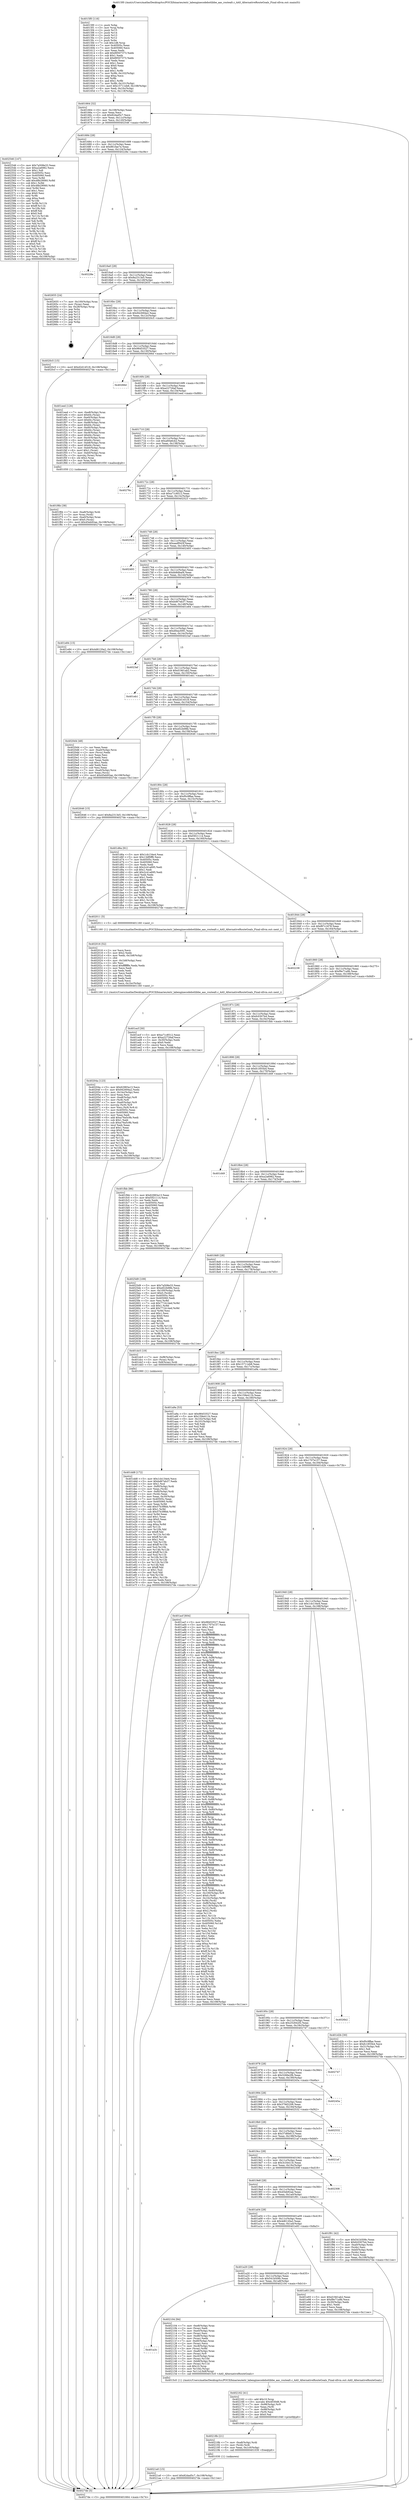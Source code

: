 digraph "0x4015f0" {
  label = "0x4015f0 (/mnt/c/Users/mathe/Desktop/tcc/POCII/binaries/extr_labenginecodebotlibbe_aas_routealt.c_AAS_AlternativeRouteGoals_Final-ollvm.out::main(0))"
  labelloc = "t"
  node[shape=record]

  Entry [label="",width=0.3,height=0.3,shape=circle,fillcolor=black,style=filled]
  "0x401664" [label="{
     0x401664 [32]\l
     | [instrs]\l
     &nbsp;&nbsp;0x401664 \<+6\>: mov -0x108(%rbp),%eax\l
     &nbsp;&nbsp;0x40166a \<+2\>: mov %eax,%ecx\l
     &nbsp;&nbsp;0x40166c \<+6\>: sub $0x82dad5c7,%ecx\l
     &nbsp;&nbsp;0x401672 \<+6\>: mov %eax,-0x11c(%rbp)\l
     &nbsp;&nbsp;0x401678 \<+6\>: mov %ecx,-0x120(%rbp)\l
     &nbsp;&nbsp;0x40167e \<+6\>: je 0000000000402546 \<main+0xf56\>\l
  }"]
  "0x402546" [label="{
     0x402546 [147]\l
     | [instrs]\l
     &nbsp;&nbsp;0x402546 \<+5\>: mov $0x7a508e33,%eax\l
     &nbsp;&nbsp;0x40254b \<+5\>: mov $0xa2a6982,%ecx\l
     &nbsp;&nbsp;0x402550 \<+2\>: mov $0x1,%dl\l
     &nbsp;&nbsp;0x402552 \<+7\>: mov 0x40505c,%esi\l
     &nbsp;&nbsp;0x402559 \<+7\>: mov 0x405060,%edi\l
     &nbsp;&nbsp;0x402560 \<+3\>: mov %esi,%r8d\l
     &nbsp;&nbsp;0x402563 \<+7\>: add $0x48b29060,%r8d\l
     &nbsp;&nbsp;0x40256a \<+4\>: sub $0x1,%r8d\l
     &nbsp;&nbsp;0x40256e \<+7\>: sub $0x48b29060,%r8d\l
     &nbsp;&nbsp;0x402575 \<+4\>: imul %r8d,%esi\l
     &nbsp;&nbsp;0x402579 \<+3\>: and $0x1,%esi\l
     &nbsp;&nbsp;0x40257c \<+3\>: cmp $0x0,%esi\l
     &nbsp;&nbsp;0x40257f \<+4\>: sete %r9b\l
     &nbsp;&nbsp;0x402583 \<+3\>: cmp $0xa,%edi\l
     &nbsp;&nbsp;0x402586 \<+4\>: setl %r10b\l
     &nbsp;&nbsp;0x40258a \<+3\>: mov %r9b,%r11b\l
     &nbsp;&nbsp;0x40258d \<+4\>: xor $0xff,%r11b\l
     &nbsp;&nbsp;0x402591 \<+3\>: mov %r10b,%bl\l
     &nbsp;&nbsp;0x402594 \<+3\>: xor $0xff,%bl\l
     &nbsp;&nbsp;0x402597 \<+3\>: xor $0x0,%dl\l
     &nbsp;&nbsp;0x40259a \<+3\>: mov %r11b,%r14b\l
     &nbsp;&nbsp;0x40259d \<+4\>: and $0x0,%r14b\l
     &nbsp;&nbsp;0x4025a1 \<+3\>: and %dl,%r9b\l
     &nbsp;&nbsp;0x4025a4 \<+3\>: mov %bl,%r15b\l
     &nbsp;&nbsp;0x4025a7 \<+4\>: and $0x0,%r15b\l
     &nbsp;&nbsp;0x4025ab \<+3\>: and %dl,%r10b\l
     &nbsp;&nbsp;0x4025ae \<+3\>: or %r9b,%r14b\l
     &nbsp;&nbsp;0x4025b1 \<+3\>: or %r10b,%r15b\l
     &nbsp;&nbsp;0x4025b4 \<+3\>: xor %r15b,%r14b\l
     &nbsp;&nbsp;0x4025b7 \<+3\>: or %bl,%r11b\l
     &nbsp;&nbsp;0x4025ba \<+4\>: xor $0xff,%r11b\l
     &nbsp;&nbsp;0x4025be \<+3\>: or $0x0,%dl\l
     &nbsp;&nbsp;0x4025c1 \<+3\>: and %dl,%r11b\l
     &nbsp;&nbsp;0x4025c4 \<+3\>: or %r11b,%r14b\l
     &nbsp;&nbsp;0x4025c7 \<+4\>: test $0x1,%r14b\l
     &nbsp;&nbsp;0x4025cb \<+3\>: cmovne %ecx,%eax\l
     &nbsp;&nbsp;0x4025ce \<+6\>: mov %eax,-0x108(%rbp)\l
     &nbsp;&nbsp;0x4025d4 \<+5\>: jmp 00000000004027de \<main+0x11ee\>\l
  }"]
  "0x401684" [label="{
     0x401684 [28]\l
     | [instrs]\l
     &nbsp;&nbsp;0x401684 \<+5\>: jmp 0000000000401689 \<main+0x99\>\l
     &nbsp;&nbsp;0x401689 \<+6\>: mov -0x11c(%rbp),%eax\l
     &nbsp;&nbsp;0x40168f \<+5\>: sub $0x861fae7e,%eax\l
     &nbsp;&nbsp;0x401694 \<+6\>: mov %eax,-0x124(%rbp)\l
     &nbsp;&nbsp;0x40169a \<+6\>: je 000000000040228e \<main+0xc9e\>\l
  }"]
  Exit [label="",width=0.3,height=0.3,shape=circle,fillcolor=black,style=filled,peripheries=2]
  "0x40228e" [label="{
     0x40228e\l
  }", style=dashed]
  "0x4016a0" [label="{
     0x4016a0 [28]\l
     | [instrs]\l
     &nbsp;&nbsp;0x4016a0 \<+5\>: jmp 00000000004016a5 \<main+0xb5\>\l
     &nbsp;&nbsp;0x4016a5 \<+6\>: mov -0x11c(%rbp),%eax\l
     &nbsp;&nbsp;0x4016ab \<+5\>: sub $0x8a2313e5,%eax\l
     &nbsp;&nbsp;0x4016b0 \<+6\>: mov %eax,-0x128(%rbp)\l
     &nbsp;&nbsp;0x4016b6 \<+6\>: je 0000000000402655 \<main+0x1065\>\l
  }"]
  "0x4021a0" [label="{
     0x4021a0 [15]\l
     | [instrs]\l
     &nbsp;&nbsp;0x4021a0 \<+10\>: movl $0x82dad5c7,-0x108(%rbp)\l
     &nbsp;&nbsp;0x4021aa \<+5\>: jmp 00000000004027de \<main+0x11ee\>\l
  }"]
  "0x402655" [label="{
     0x402655 [24]\l
     | [instrs]\l
     &nbsp;&nbsp;0x402655 \<+7\>: mov -0x100(%rbp),%rax\l
     &nbsp;&nbsp;0x40265c \<+2\>: mov (%rax),%eax\l
     &nbsp;&nbsp;0x40265e \<+4\>: lea -0x28(%rbp),%rsp\l
     &nbsp;&nbsp;0x402662 \<+1\>: pop %rbx\l
     &nbsp;&nbsp;0x402663 \<+2\>: pop %r12\l
     &nbsp;&nbsp;0x402665 \<+2\>: pop %r13\l
     &nbsp;&nbsp;0x402667 \<+2\>: pop %r14\l
     &nbsp;&nbsp;0x402669 \<+2\>: pop %r15\l
     &nbsp;&nbsp;0x40266b \<+1\>: pop %rbp\l
     &nbsp;&nbsp;0x40266c \<+1\>: ret\l
  }"]
  "0x4016bc" [label="{
     0x4016bc [28]\l
     | [instrs]\l
     &nbsp;&nbsp;0x4016bc \<+5\>: jmp 00000000004016c1 \<main+0xd1\>\l
     &nbsp;&nbsp;0x4016c1 \<+6\>: mov -0x11c(%rbp),%eax\l
     &nbsp;&nbsp;0x4016c7 \<+5\>: sub $0x942694a2,%eax\l
     &nbsp;&nbsp;0x4016cc \<+6\>: mov %eax,-0x12c(%rbp)\l
     &nbsp;&nbsp;0x4016d2 \<+6\>: je 00000000004020c5 \<main+0xad5\>\l
  }"]
  "0x40218b" [label="{
     0x40218b [21]\l
     | [instrs]\l
     &nbsp;&nbsp;0x40218b \<+7\>: mov -0xa8(%rbp),%rdi\l
     &nbsp;&nbsp;0x402192 \<+3\>: mov (%rdi),%rdi\l
     &nbsp;&nbsp;0x402195 \<+6\>: mov %eax,-0x1c0(%rbp)\l
     &nbsp;&nbsp;0x40219b \<+5\>: call 0000000000401030 \<free@plt\>\l
     | [calls]\l
     &nbsp;&nbsp;0x401030 \{1\} (unknown)\l
  }"]
  "0x4020c5" [label="{
     0x4020c5 [15]\l
     | [instrs]\l
     &nbsp;&nbsp;0x4020c5 \<+10\>: movl $0xd2d14518,-0x108(%rbp)\l
     &nbsp;&nbsp;0x4020cf \<+5\>: jmp 00000000004027de \<main+0x11ee\>\l
  }"]
  "0x4016d8" [label="{
     0x4016d8 [28]\l
     | [instrs]\l
     &nbsp;&nbsp;0x4016d8 \<+5\>: jmp 00000000004016dd \<main+0xed\>\l
     &nbsp;&nbsp;0x4016dd \<+6\>: mov -0x11c(%rbp),%eax\l
     &nbsp;&nbsp;0x4016e3 \<+5\>: sub $0x98453527,%eax\l
     &nbsp;&nbsp;0x4016e8 \<+6\>: mov %eax,-0x130(%rbp)\l
     &nbsp;&nbsp;0x4016ee \<+6\>: je 000000000040266d \<main+0x107d\>\l
  }"]
  "0x402162" [label="{
     0x402162 [41]\l
     | [instrs]\l
     &nbsp;&nbsp;0x402162 \<+4\>: add $0x10,%rsp\l
     &nbsp;&nbsp;0x402166 \<+10\>: movabs $0x4030d6,%rdi\l
     &nbsp;&nbsp;0x402170 \<+7\>: mov -0x98(%rbp),%r9\l
     &nbsp;&nbsp;0x402177 \<+3\>: mov %eax,(%r9)\l
     &nbsp;&nbsp;0x40217a \<+7\>: mov -0x98(%rbp),%r9\l
     &nbsp;&nbsp;0x402181 \<+3\>: mov (%r9),%esi\l
     &nbsp;&nbsp;0x402184 \<+2\>: mov $0x0,%al\l
     &nbsp;&nbsp;0x402186 \<+5\>: call 0000000000401040 \<printf@plt\>\l
     | [calls]\l
     &nbsp;&nbsp;0x401040 \{1\} (unknown)\l
  }"]
  "0x40266d" [label="{
     0x40266d\l
  }", style=dashed]
  "0x4016f4" [label="{
     0x4016f4 [28]\l
     | [instrs]\l
     &nbsp;&nbsp;0x4016f4 \<+5\>: jmp 00000000004016f9 \<main+0x109\>\l
     &nbsp;&nbsp;0x4016f9 \<+6\>: mov -0x11c(%rbp),%eax\l
     &nbsp;&nbsp;0x4016ff \<+5\>: sub $0xa22726af,%eax\l
     &nbsp;&nbsp;0x401704 \<+6\>: mov %eax,-0x134(%rbp)\l
     &nbsp;&nbsp;0x40170a \<+6\>: je 0000000000401eed \<main+0x8fd\>\l
  }"]
  "0x401a3c" [label="{
     0x401a3c\l
  }", style=dashed]
  "0x401eed" [label="{
     0x401eed [126]\l
     | [instrs]\l
     &nbsp;&nbsp;0x401eed \<+7\>: mov -0xe8(%rbp),%rax\l
     &nbsp;&nbsp;0x401ef4 \<+6\>: movl $0x64,(%rax)\l
     &nbsp;&nbsp;0x401efa \<+7\>: mov -0xe0(%rbp),%rax\l
     &nbsp;&nbsp;0x401f01 \<+6\>: movl $0x64,(%rax)\l
     &nbsp;&nbsp;0x401f07 \<+7\>: mov -0xd8(%rbp),%rax\l
     &nbsp;&nbsp;0x401f0e \<+6\>: movl $0x64,(%rax)\l
     &nbsp;&nbsp;0x401f14 \<+7\>: mov -0xd0(%rbp),%rax\l
     &nbsp;&nbsp;0x401f1b \<+6\>: movl $0x64,(%rax)\l
     &nbsp;&nbsp;0x401f21 \<+7\>: mov -0xc8(%rbp),%rax\l
     &nbsp;&nbsp;0x401f28 \<+6\>: movl $0x64,(%rax)\l
     &nbsp;&nbsp;0x401f2e \<+7\>: mov -0xc0(%rbp),%rax\l
     &nbsp;&nbsp;0x401f35 \<+6\>: movl $0x64,(%rax)\l
     &nbsp;&nbsp;0x401f3b \<+7\>: mov -0xb8(%rbp),%rax\l
     &nbsp;&nbsp;0x401f42 \<+6\>: movl $0x64,(%rax)\l
     &nbsp;&nbsp;0x401f48 \<+7\>: mov -0xb0(%rbp),%rax\l
     &nbsp;&nbsp;0x401f4f \<+6\>: movl $0x1,(%rax)\l
     &nbsp;&nbsp;0x401f55 \<+7\>: mov -0xb0(%rbp),%rax\l
     &nbsp;&nbsp;0x401f5c \<+3\>: movslq (%rax),%rax\l
     &nbsp;&nbsp;0x401f5f \<+4\>: shl $0x2,%rax\l
     &nbsp;&nbsp;0x401f63 \<+3\>: mov %rax,%rdi\l
     &nbsp;&nbsp;0x401f66 \<+5\>: call 0000000000401050 \<malloc@plt\>\l
     | [calls]\l
     &nbsp;&nbsp;0x401050 \{1\} (unknown)\l
  }"]
  "0x401710" [label="{
     0x401710 [28]\l
     | [instrs]\l
     &nbsp;&nbsp;0x401710 \<+5\>: jmp 0000000000401715 \<main+0x125\>\l
     &nbsp;&nbsp;0x401715 \<+6\>: mov -0x11c(%rbp),%eax\l
     &nbsp;&nbsp;0x40171b \<+5\>: sub $0xa60a6cb2,%eax\l
     &nbsp;&nbsp;0x401720 \<+6\>: mov %eax,-0x138(%rbp)\l
     &nbsp;&nbsp;0x401726 \<+6\>: je 000000000040276c \<main+0x117c\>\l
  }"]
  "0x402104" [label="{
     0x402104 [94]\l
     | [instrs]\l
     &nbsp;&nbsp;0x402104 \<+7\>: mov -0xe8(%rbp),%rax\l
     &nbsp;&nbsp;0x40210b \<+2\>: mov (%rax),%edi\l
     &nbsp;&nbsp;0x40210d \<+7\>: mov -0xe0(%rbp),%rax\l
     &nbsp;&nbsp;0x402114 \<+2\>: mov (%rax),%esi\l
     &nbsp;&nbsp;0x402116 \<+7\>: mov -0xd8(%rbp),%rax\l
     &nbsp;&nbsp;0x40211d \<+2\>: mov (%rax),%edx\l
     &nbsp;&nbsp;0x40211f \<+7\>: mov -0xd0(%rbp),%rax\l
     &nbsp;&nbsp;0x402126 \<+2\>: mov (%rax),%ecx\l
     &nbsp;&nbsp;0x402128 \<+7\>: mov -0xc8(%rbp),%rax\l
     &nbsp;&nbsp;0x40212f \<+3\>: mov (%rax),%r8d\l
     &nbsp;&nbsp;0x402132 \<+7\>: mov -0xa8(%rbp),%rax\l
     &nbsp;&nbsp;0x402139 \<+3\>: mov (%rax),%r9\l
     &nbsp;&nbsp;0x40213c \<+7\>: mov -0xc0(%rbp),%rax\l
     &nbsp;&nbsp;0x402143 \<+3\>: mov (%rax),%r10d\l
     &nbsp;&nbsp;0x402146 \<+7\>: mov -0xb8(%rbp),%rax\l
     &nbsp;&nbsp;0x40214d \<+3\>: mov (%rax),%r11d\l
     &nbsp;&nbsp;0x402150 \<+4\>: sub $0x10,%rsp\l
     &nbsp;&nbsp;0x402154 \<+4\>: mov %r10d,(%rsp)\l
     &nbsp;&nbsp;0x402158 \<+5\>: mov %r11d,0x8(%rsp)\l
     &nbsp;&nbsp;0x40215d \<+5\>: call 00000000004015c0 \<AAS_AlternativeRouteGoals\>\l
     | [calls]\l
     &nbsp;&nbsp;0x4015c0 \{1\} (/mnt/c/Users/mathe/Desktop/tcc/POCII/binaries/extr_labenginecodebotlibbe_aas_routealt.c_AAS_AlternativeRouteGoals_Final-ollvm.out::AAS_AlternativeRouteGoals)\l
  }"]
  "0x40276c" [label="{
     0x40276c\l
  }", style=dashed]
  "0x40172c" [label="{
     0x40172c [28]\l
     | [instrs]\l
     &nbsp;&nbsp;0x40172c \<+5\>: jmp 0000000000401731 \<main+0x141\>\l
     &nbsp;&nbsp;0x401731 \<+6\>: mov -0x11c(%rbp),%eax\l
     &nbsp;&nbsp;0x401737 \<+5\>: sub $0xa71c8512,%eax\l
     &nbsp;&nbsp;0x40173c \<+6\>: mov %eax,-0x13c(%rbp)\l
     &nbsp;&nbsp;0x401742 \<+6\>: je 0000000000402523 \<main+0xf33\>\l
  }"]
  "0x40204a" [label="{
     0x40204a [123]\l
     | [instrs]\l
     &nbsp;&nbsp;0x40204a \<+5\>: mov $0x62983a13,%ecx\l
     &nbsp;&nbsp;0x40204f \<+5\>: mov $0x942694a2,%edx\l
     &nbsp;&nbsp;0x402054 \<+6\>: mov -0x1bc(%rbp),%esi\l
     &nbsp;&nbsp;0x40205a \<+3\>: imul %eax,%esi\l
     &nbsp;&nbsp;0x40205d \<+7\>: mov -0xa8(%rbp),%r8\l
     &nbsp;&nbsp;0x402064 \<+3\>: mov (%r8),%r8\l
     &nbsp;&nbsp;0x402067 \<+7\>: mov -0xa0(%rbp),%r9\l
     &nbsp;&nbsp;0x40206e \<+3\>: movslq (%r9),%r9\l
     &nbsp;&nbsp;0x402071 \<+4\>: mov %esi,(%r8,%r9,4)\l
     &nbsp;&nbsp;0x402075 \<+7\>: mov 0x40505c,%eax\l
     &nbsp;&nbsp;0x40207c \<+7\>: mov 0x405060,%esi\l
     &nbsp;&nbsp;0x402083 \<+2\>: mov %eax,%edi\l
     &nbsp;&nbsp;0x402085 \<+6\>: add $0xa76a5c9b,%edi\l
     &nbsp;&nbsp;0x40208b \<+3\>: sub $0x1,%edi\l
     &nbsp;&nbsp;0x40208e \<+6\>: sub $0xa76a5c9b,%edi\l
     &nbsp;&nbsp;0x402094 \<+3\>: imul %edi,%eax\l
     &nbsp;&nbsp;0x402097 \<+3\>: and $0x1,%eax\l
     &nbsp;&nbsp;0x40209a \<+3\>: cmp $0x0,%eax\l
     &nbsp;&nbsp;0x40209d \<+4\>: sete %r10b\l
     &nbsp;&nbsp;0x4020a1 \<+3\>: cmp $0xa,%esi\l
     &nbsp;&nbsp;0x4020a4 \<+4\>: setl %r11b\l
     &nbsp;&nbsp;0x4020a8 \<+3\>: mov %r10b,%bl\l
     &nbsp;&nbsp;0x4020ab \<+3\>: and %r11b,%bl\l
     &nbsp;&nbsp;0x4020ae \<+3\>: xor %r11b,%r10b\l
     &nbsp;&nbsp;0x4020b1 \<+3\>: or %r10b,%bl\l
     &nbsp;&nbsp;0x4020b4 \<+3\>: test $0x1,%bl\l
     &nbsp;&nbsp;0x4020b7 \<+3\>: cmovne %edx,%ecx\l
     &nbsp;&nbsp;0x4020ba \<+6\>: mov %ecx,-0x108(%rbp)\l
     &nbsp;&nbsp;0x4020c0 \<+5\>: jmp 00000000004027de \<main+0x11ee\>\l
  }"]
  "0x402523" [label="{
     0x402523\l
  }", style=dashed]
  "0x401748" [label="{
     0x401748 [28]\l
     | [instrs]\l
     &nbsp;&nbsp;0x401748 \<+5\>: jmp 000000000040174d \<main+0x15d\>\l
     &nbsp;&nbsp;0x40174d \<+6\>: mov -0x11c(%rbp),%eax\l
     &nbsp;&nbsp;0x401753 \<+5\>: sub $0xaadf043f,%eax\l
     &nbsp;&nbsp;0x401758 \<+6\>: mov %eax,-0x140(%rbp)\l
     &nbsp;&nbsp;0x40175e \<+6\>: je 0000000000402493 \<main+0xea3\>\l
  }"]
  "0x402016" [label="{
     0x402016 [52]\l
     | [instrs]\l
     &nbsp;&nbsp;0x402016 \<+2\>: xor %ecx,%ecx\l
     &nbsp;&nbsp;0x402018 \<+5\>: mov $0x2,%edx\l
     &nbsp;&nbsp;0x40201d \<+6\>: mov %edx,-0x1b8(%rbp)\l
     &nbsp;&nbsp;0x402023 \<+1\>: cltd\l
     &nbsp;&nbsp;0x402024 \<+6\>: mov -0x1b8(%rbp),%esi\l
     &nbsp;&nbsp;0x40202a \<+2\>: idiv %esi\l
     &nbsp;&nbsp;0x40202c \<+6\>: imul $0xfffffffe,%edx,%edx\l
     &nbsp;&nbsp;0x402032 \<+2\>: mov %ecx,%edi\l
     &nbsp;&nbsp;0x402034 \<+2\>: sub %edx,%edi\l
     &nbsp;&nbsp;0x402036 \<+2\>: mov %ecx,%edx\l
     &nbsp;&nbsp;0x402038 \<+3\>: sub $0x1,%edx\l
     &nbsp;&nbsp;0x40203b \<+2\>: add %edx,%edi\l
     &nbsp;&nbsp;0x40203d \<+2\>: sub %edi,%ecx\l
     &nbsp;&nbsp;0x40203f \<+6\>: mov %ecx,-0x1bc(%rbp)\l
     &nbsp;&nbsp;0x402045 \<+5\>: call 0000000000401160 \<next_i\>\l
     | [calls]\l
     &nbsp;&nbsp;0x401160 \{1\} (/mnt/c/Users/mathe/Desktop/tcc/POCII/binaries/extr_labenginecodebotlibbe_aas_routealt.c_AAS_AlternativeRouteGoals_Final-ollvm.out::next_i)\l
  }"]
  "0x402493" [label="{
     0x402493\l
  }", style=dashed]
  "0x401764" [label="{
     0x401764 [28]\l
     | [instrs]\l
     &nbsp;&nbsp;0x401764 \<+5\>: jmp 0000000000401769 \<main+0x179\>\l
     &nbsp;&nbsp;0x401769 \<+6\>: mov -0x11c(%rbp),%eax\l
     &nbsp;&nbsp;0x40176f \<+5\>: sub $0xbb8dbaf4,%eax\l
     &nbsp;&nbsp;0x401774 \<+6\>: mov %eax,-0x144(%rbp)\l
     &nbsp;&nbsp;0x40177a \<+6\>: je 0000000000402469 \<main+0xe79\>\l
  }"]
  "0x401f6b" [label="{
     0x401f6b [38]\l
     | [instrs]\l
     &nbsp;&nbsp;0x401f6b \<+7\>: mov -0xa8(%rbp),%rdi\l
     &nbsp;&nbsp;0x401f72 \<+3\>: mov %rax,(%rdi)\l
     &nbsp;&nbsp;0x401f75 \<+7\>: mov -0xa0(%rbp),%rax\l
     &nbsp;&nbsp;0x401f7c \<+6\>: movl $0x0,(%rax)\l
     &nbsp;&nbsp;0x401f82 \<+10\>: movl $0x45eb92ae,-0x108(%rbp)\l
     &nbsp;&nbsp;0x401f8c \<+5\>: jmp 00000000004027de \<main+0x11ee\>\l
  }"]
  "0x402469" [label="{
     0x402469\l
  }", style=dashed]
  "0x401780" [label="{
     0x401780 [28]\l
     | [instrs]\l
     &nbsp;&nbsp;0x401780 \<+5\>: jmp 0000000000401785 \<main+0x195\>\l
     &nbsp;&nbsp;0x401785 \<+6\>: mov -0x11c(%rbp),%eax\l
     &nbsp;&nbsp;0x40178b \<+5\>: sub $0xbd67eb37,%eax\l
     &nbsp;&nbsp;0x401790 \<+6\>: mov %eax,-0x148(%rbp)\l
     &nbsp;&nbsp;0x401796 \<+6\>: je 0000000000401e84 \<main+0x894\>\l
  }"]
  "0x401a20" [label="{
     0x401a20 [28]\l
     | [instrs]\l
     &nbsp;&nbsp;0x401a20 \<+5\>: jmp 0000000000401a25 \<main+0x435\>\l
     &nbsp;&nbsp;0x401a25 \<+6\>: mov -0x11c(%rbp),%eax\l
     &nbsp;&nbsp;0x401a2b \<+5\>: sub $0x541b508c,%eax\l
     &nbsp;&nbsp;0x401a30 \<+6\>: mov %eax,-0x1a8(%rbp)\l
     &nbsp;&nbsp;0x401a36 \<+6\>: je 0000000000402104 \<main+0xb14\>\l
  }"]
  "0x401e84" [label="{
     0x401e84 [15]\l
     | [instrs]\l
     &nbsp;&nbsp;0x401e84 \<+10\>: movl $0x4d6120a2,-0x108(%rbp)\l
     &nbsp;&nbsp;0x401e8e \<+5\>: jmp 00000000004027de \<main+0x11ee\>\l
  }"]
  "0x40179c" [label="{
     0x40179c [28]\l
     | [instrs]\l
     &nbsp;&nbsp;0x40179c \<+5\>: jmp 00000000004017a1 \<main+0x1b1\>\l
     &nbsp;&nbsp;0x4017a1 \<+6\>: mov -0x11c(%rbp),%eax\l
     &nbsp;&nbsp;0x4017a7 \<+5\>: sub $0xd0ea3091,%eax\l
     &nbsp;&nbsp;0x4017ac \<+6\>: mov %eax,-0x14c(%rbp)\l
     &nbsp;&nbsp;0x4017b2 \<+6\>: je 00000000004023af \<main+0xdbf\>\l
  }"]
  "0x401e93" [label="{
     0x401e93 [30]\l
     | [instrs]\l
     &nbsp;&nbsp;0x401e93 \<+5\>: mov $0xd19d1ab2,%eax\l
     &nbsp;&nbsp;0x401e98 \<+5\>: mov $0xf9e71a9b,%ecx\l
     &nbsp;&nbsp;0x401e9d \<+3\>: mov -0x30(%rbp),%edx\l
     &nbsp;&nbsp;0x401ea0 \<+3\>: cmp $0x1,%edx\l
     &nbsp;&nbsp;0x401ea3 \<+3\>: cmovl %ecx,%eax\l
     &nbsp;&nbsp;0x401ea6 \<+6\>: mov %eax,-0x108(%rbp)\l
     &nbsp;&nbsp;0x401eac \<+5\>: jmp 00000000004027de \<main+0x11ee\>\l
  }"]
  "0x4023af" [label="{
     0x4023af\l
  }", style=dashed]
  "0x4017b8" [label="{
     0x4017b8 [28]\l
     | [instrs]\l
     &nbsp;&nbsp;0x4017b8 \<+5\>: jmp 00000000004017bd \<main+0x1cd\>\l
     &nbsp;&nbsp;0x4017bd \<+6\>: mov -0x11c(%rbp),%eax\l
     &nbsp;&nbsp;0x4017c3 \<+5\>: sub $0xd19d1ab2,%eax\l
     &nbsp;&nbsp;0x4017c8 \<+6\>: mov %eax,-0x150(%rbp)\l
     &nbsp;&nbsp;0x4017ce \<+6\>: je 0000000000401eb1 \<main+0x8c1\>\l
  }"]
  "0x401a04" [label="{
     0x401a04 [28]\l
     | [instrs]\l
     &nbsp;&nbsp;0x401a04 \<+5\>: jmp 0000000000401a09 \<main+0x419\>\l
     &nbsp;&nbsp;0x401a09 \<+6\>: mov -0x11c(%rbp),%eax\l
     &nbsp;&nbsp;0x401a0f \<+5\>: sub $0x4d6120a2,%eax\l
     &nbsp;&nbsp;0x401a14 \<+6\>: mov %eax,-0x1a4(%rbp)\l
     &nbsp;&nbsp;0x401a1a \<+6\>: je 0000000000401e93 \<main+0x8a3\>\l
  }"]
  "0x401eb1" [label="{
     0x401eb1\l
  }", style=dashed]
  "0x4017d4" [label="{
     0x4017d4 [28]\l
     | [instrs]\l
     &nbsp;&nbsp;0x4017d4 \<+5\>: jmp 00000000004017d9 \<main+0x1e9\>\l
     &nbsp;&nbsp;0x4017d9 \<+6\>: mov -0x11c(%rbp),%eax\l
     &nbsp;&nbsp;0x4017df \<+5\>: sub $0xd2d14518,%eax\l
     &nbsp;&nbsp;0x4017e4 \<+6\>: mov %eax,-0x154(%rbp)\l
     &nbsp;&nbsp;0x4017ea \<+6\>: je 00000000004020d4 \<main+0xae4\>\l
  }"]
  "0x401f91" [label="{
     0x401f91 [42]\l
     | [instrs]\l
     &nbsp;&nbsp;0x401f91 \<+5\>: mov $0x541b508c,%eax\l
     &nbsp;&nbsp;0x401f96 \<+5\>: mov $0xfc0307b4,%ecx\l
     &nbsp;&nbsp;0x401f9b \<+7\>: mov -0xa0(%rbp),%rdx\l
     &nbsp;&nbsp;0x401fa2 \<+2\>: mov (%rdx),%esi\l
     &nbsp;&nbsp;0x401fa4 \<+7\>: mov -0xb0(%rbp),%rdx\l
     &nbsp;&nbsp;0x401fab \<+2\>: cmp (%rdx),%esi\l
     &nbsp;&nbsp;0x401fad \<+3\>: cmovl %ecx,%eax\l
     &nbsp;&nbsp;0x401fb0 \<+6\>: mov %eax,-0x108(%rbp)\l
     &nbsp;&nbsp;0x401fb6 \<+5\>: jmp 00000000004027de \<main+0x11ee\>\l
  }"]
  "0x4020d4" [label="{
     0x4020d4 [48]\l
     | [instrs]\l
     &nbsp;&nbsp;0x4020d4 \<+2\>: xor %eax,%eax\l
     &nbsp;&nbsp;0x4020d6 \<+7\>: mov -0xa0(%rbp),%rcx\l
     &nbsp;&nbsp;0x4020dd \<+2\>: mov (%rcx),%edx\l
     &nbsp;&nbsp;0x4020df \<+2\>: mov %eax,%esi\l
     &nbsp;&nbsp;0x4020e1 \<+2\>: sub %edx,%esi\l
     &nbsp;&nbsp;0x4020e3 \<+2\>: mov %eax,%edx\l
     &nbsp;&nbsp;0x4020e5 \<+3\>: sub $0x1,%edx\l
     &nbsp;&nbsp;0x4020e8 \<+2\>: add %edx,%esi\l
     &nbsp;&nbsp;0x4020ea \<+2\>: sub %esi,%eax\l
     &nbsp;&nbsp;0x4020ec \<+7\>: mov -0xa0(%rbp),%rcx\l
     &nbsp;&nbsp;0x4020f3 \<+2\>: mov %eax,(%rcx)\l
     &nbsp;&nbsp;0x4020f5 \<+10\>: movl $0x45eb92ae,-0x108(%rbp)\l
     &nbsp;&nbsp;0x4020ff \<+5\>: jmp 00000000004027de \<main+0x11ee\>\l
  }"]
  "0x4017f0" [label="{
     0x4017f0 [28]\l
     | [instrs]\l
     &nbsp;&nbsp;0x4017f0 \<+5\>: jmp 00000000004017f5 \<main+0x205\>\l
     &nbsp;&nbsp;0x4017f5 \<+6\>: mov -0x11c(%rbp),%eax\l
     &nbsp;&nbsp;0x4017fb \<+5\>: sub $0xef22b98b,%eax\l
     &nbsp;&nbsp;0x401800 \<+6\>: mov %eax,-0x158(%rbp)\l
     &nbsp;&nbsp;0x401806 \<+6\>: je 0000000000402646 \<main+0x1056\>\l
  }"]
  "0x4019e8" [label="{
     0x4019e8 [28]\l
     | [instrs]\l
     &nbsp;&nbsp;0x4019e8 \<+5\>: jmp 00000000004019ed \<main+0x3fd\>\l
     &nbsp;&nbsp;0x4019ed \<+6\>: mov -0x11c(%rbp),%eax\l
     &nbsp;&nbsp;0x4019f3 \<+5\>: sub $0x45eb92ae,%eax\l
     &nbsp;&nbsp;0x4019f8 \<+6\>: mov %eax,-0x1a0(%rbp)\l
     &nbsp;&nbsp;0x4019fe \<+6\>: je 0000000000401f91 \<main+0x9a1\>\l
  }"]
  "0x402646" [label="{
     0x402646 [15]\l
     | [instrs]\l
     &nbsp;&nbsp;0x402646 \<+10\>: movl $0x8a2313e5,-0x108(%rbp)\l
     &nbsp;&nbsp;0x402650 \<+5\>: jmp 00000000004027de \<main+0x11ee\>\l
  }"]
  "0x40180c" [label="{
     0x40180c [28]\l
     | [instrs]\l
     &nbsp;&nbsp;0x40180c \<+5\>: jmp 0000000000401811 \<main+0x221\>\l
     &nbsp;&nbsp;0x401811 \<+6\>: mov -0x11c(%rbp),%eax\l
     &nbsp;&nbsp;0x401817 \<+5\>: sub $0xf0c9ffae,%eax\l
     &nbsp;&nbsp;0x40181c \<+6\>: mov %eax,-0x15c(%rbp)\l
     &nbsp;&nbsp;0x401822 \<+6\>: je 0000000000401d6a \<main+0x77a\>\l
  }"]
  "0x402308" [label="{
     0x402308\l
  }", style=dashed]
  "0x401d6a" [label="{
     0x401d6a [91]\l
     | [instrs]\l
     &nbsp;&nbsp;0x401d6a \<+5\>: mov $0x1cb134e4,%eax\l
     &nbsp;&nbsp;0x401d6f \<+5\>: mov $0x13df0ff6,%ecx\l
     &nbsp;&nbsp;0x401d74 \<+7\>: mov 0x40505c,%edx\l
     &nbsp;&nbsp;0x401d7b \<+7\>: mov 0x405060,%esi\l
     &nbsp;&nbsp;0x401d82 \<+2\>: mov %edx,%edi\l
     &nbsp;&nbsp;0x401d84 \<+6\>: sub $0x2c41a695,%edi\l
     &nbsp;&nbsp;0x401d8a \<+3\>: sub $0x1,%edi\l
     &nbsp;&nbsp;0x401d8d \<+6\>: add $0x2c41a695,%edi\l
     &nbsp;&nbsp;0x401d93 \<+3\>: imul %edi,%edx\l
     &nbsp;&nbsp;0x401d96 \<+3\>: and $0x1,%edx\l
     &nbsp;&nbsp;0x401d99 \<+3\>: cmp $0x0,%edx\l
     &nbsp;&nbsp;0x401d9c \<+4\>: sete %r8b\l
     &nbsp;&nbsp;0x401da0 \<+3\>: cmp $0xa,%esi\l
     &nbsp;&nbsp;0x401da3 \<+4\>: setl %r9b\l
     &nbsp;&nbsp;0x401da7 \<+3\>: mov %r8b,%r10b\l
     &nbsp;&nbsp;0x401daa \<+3\>: and %r9b,%r10b\l
     &nbsp;&nbsp;0x401dad \<+3\>: xor %r9b,%r8b\l
     &nbsp;&nbsp;0x401db0 \<+3\>: or %r8b,%r10b\l
     &nbsp;&nbsp;0x401db3 \<+4\>: test $0x1,%r10b\l
     &nbsp;&nbsp;0x401db7 \<+3\>: cmovne %ecx,%eax\l
     &nbsp;&nbsp;0x401dba \<+6\>: mov %eax,-0x108(%rbp)\l
     &nbsp;&nbsp;0x401dc0 \<+5\>: jmp 00000000004027de \<main+0x11ee\>\l
  }"]
  "0x401828" [label="{
     0x401828 [28]\l
     | [instrs]\l
     &nbsp;&nbsp;0x401828 \<+5\>: jmp 000000000040182d \<main+0x23d\>\l
     &nbsp;&nbsp;0x40182d \<+6\>: mov -0x11c(%rbp),%eax\l
     &nbsp;&nbsp;0x401833 \<+5\>: sub $0xf3f21114,%eax\l
     &nbsp;&nbsp;0x401838 \<+6\>: mov %eax,-0x160(%rbp)\l
     &nbsp;&nbsp;0x40183e \<+6\>: je 0000000000402011 \<main+0xa21\>\l
  }"]
  "0x4019cc" [label="{
     0x4019cc [28]\l
     | [instrs]\l
     &nbsp;&nbsp;0x4019cc \<+5\>: jmp 00000000004019d1 \<main+0x3e1\>\l
     &nbsp;&nbsp;0x4019d1 \<+6\>: mov -0x11c(%rbp),%eax\l
     &nbsp;&nbsp;0x4019d7 \<+5\>: sub $0x3c34413c,%eax\l
     &nbsp;&nbsp;0x4019dc \<+6\>: mov %eax,-0x19c(%rbp)\l
     &nbsp;&nbsp;0x4019e2 \<+6\>: je 0000000000402308 \<main+0xd18\>\l
  }"]
  "0x402011" [label="{
     0x402011 [5]\l
     | [instrs]\l
     &nbsp;&nbsp;0x402011 \<+5\>: call 0000000000401160 \<next_i\>\l
     | [calls]\l
     &nbsp;&nbsp;0x401160 \{1\} (/mnt/c/Users/mathe/Desktop/tcc/POCII/binaries/extr_labenginecodebotlibbe_aas_routealt.c_AAS_AlternativeRouteGoals_Final-ollvm.out::next_i)\l
  }"]
  "0x401844" [label="{
     0x401844 [28]\l
     | [instrs]\l
     &nbsp;&nbsp;0x401844 \<+5\>: jmp 0000000000401849 \<main+0x259\>\l
     &nbsp;&nbsp;0x401849 \<+6\>: mov -0x11c(%rbp),%eax\l
     &nbsp;&nbsp;0x40184f \<+5\>: sub $0xf87c1878,%eax\l
     &nbsp;&nbsp;0x401854 \<+6\>: mov %eax,-0x164(%rbp)\l
     &nbsp;&nbsp;0x40185a \<+6\>: je 0000000000402238 \<main+0xc48\>\l
  }"]
  "0x4021af" [label="{
     0x4021af\l
  }", style=dashed]
  "0x402238" [label="{
     0x402238\l
  }", style=dashed]
  "0x401860" [label="{
     0x401860 [28]\l
     | [instrs]\l
     &nbsp;&nbsp;0x401860 \<+5\>: jmp 0000000000401865 \<main+0x275\>\l
     &nbsp;&nbsp;0x401865 \<+6\>: mov -0x11c(%rbp),%eax\l
     &nbsp;&nbsp;0x40186b \<+5\>: sub $0xf9e71a9b,%eax\l
     &nbsp;&nbsp;0x401870 \<+6\>: mov %eax,-0x168(%rbp)\l
     &nbsp;&nbsp;0x401876 \<+6\>: je 0000000000401ecf \<main+0x8df\>\l
  }"]
  "0x4019b0" [label="{
     0x4019b0 [28]\l
     | [instrs]\l
     &nbsp;&nbsp;0x4019b0 \<+5\>: jmp 00000000004019b5 \<main+0x3c5\>\l
     &nbsp;&nbsp;0x4019b5 \<+6\>: mov -0x11c(%rbp),%eax\l
     &nbsp;&nbsp;0x4019bb \<+5\>: sub $0x37d6b613,%eax\l
     &nbsp;&nbsp;0x4019c0 \<+6\>: mov %eax,-0x198(%rbp)\l
     &nbsp;&nbsp;0x4019c6 \<+6\>: je 00000000004021af \<main+0xbbf\>\l
  }"]
  "0x401ecf" [label="{
     0x401ecf [30]\l
     | [instrs]\l
     &nbsp;&nbsp;0x401ecf \<+5\>: mov $0xa71c8512,%eax\l
     &nbsp;&nbsp;0x401ed4 \<+5\>: mov $0xa22726af,%ecx\l
     &nbsp;&nbsp;0x401ed9 \<+3\>: mov -0x30(%rbp),%edx\l
     &nbsp;&nbsp;0x401edc \<+3\>: cmp $0x0,%edx\l
     &nbsp;&nbsp;0x401edf \<+3\>: cmove %ecx,%eax\l
     &nbsp;&nbsp;0x401ee2 \<+6\>: mov %eax,-0x108(%rbp)\l
     &nbsp;&nbsp;0x401ee8 \<+5\>: jmp 00000000004027de \<main+0x11ee\>\l
  }"]
  "0x40187c" [label="{
     0x40187c [28]\l
     | [instrs]\l
     &nbsp;&nbsp;0x40187c \<+5\>: jmp 0000000000401881 \<main+0x291\>\l
     &nbsp;&nbsp;0x401881 \<+6\>: mov -0x11c(%rbp),%eax\l
     &nbsp;&nbsp;0x401887 \<+5\>: sub $0xfc0307b4,%eax\l
     &nbsp;&nbsp;0x40188c \<+6\>: mov %eax,-0x16c(%rbp)\l
     &nbsp;&nbsp;0x401892 \<+6\>: je 0000000000401fbb \<main+0x9cb\>\l
  }"]
  "0x402532" [label="{
     0x402532\l
  }", style=dashed]
  "0x401fbb" [label="{
     0x401fbb [86]\l
     | [instrs]\l
     &nbsp;&nbsp;0x401fbb \<+5\>: mov $0x62983a13,%eax\l
     &nbsp;&nbsp;0x401fc0 \<+5\>: mov $0xf3f21114,%ecx\l
     &nbsp;&nbsp;0x401fc5 \<+2\>: xor %edx,%edx\l
     &nbsp;&nbsp;0x401fc7 \<+7\>: mov 0x40505c,%esi\l
     &nbsp;&nbsp;0x401fce \<+7\>: mov 0x405060,%edi\l
     &nbsp;&nbsp;0x401fd5 \<+3\>: sub $0x1,%edx\l
     &nbsp;&nbsp;0x401fd8 \<+3\>: mov %esi,%r8d\l
     &nbsp;&nbsp;0x401fdb \<+3\>: add %edx,%r8d\l
     &nbsp;&nbsp;0x401fde \<+4\>: imul %r8d,%esi\l
     &nbsp;&nbsp;0x401fe2 \<+3\>: and $0x1,%esi\l
     &nbsp;&nbsp;0x401fe5 \<+3\>: cmp $0x0,%esi\l
     &nbsp;&nbsp;0x401fe8 \<+4\>: sete %r9b\l
     &nbsp;&nbsp;0x401fec \<+3\>: cmp $0xa,%edi\l
     &nbsp;&nbsp;0x401fef \<+4\>: setl %r10b\l
     &nbsp;&nbsp;0x401ff3 \<+3\>: mov %r9b,%r11b\l
     &nbsp;&nbsp;0x401ff6 \<+3\>: and %r10b,%r11b\l
     &nbsp;&nbsp;0x401ff9 \<+3\>: xor %r10b,%r9b\l
     &nbsp;&nbsp;0x401ffc \<+3\>: or %r9b,%r11b\l
     &nbsp;&nbsp;0x401fff \<+4\>: test $0x1,%r11b\l
     &nbsp;&nbsp;0x402003 \<+3\>: cmovne %ecx,%eax\l
     &nbsp;&nbsp;0x402006 \<+6\>: mov %eax,-0x108(%rbp)\l
     &nbsp;&nbsp;0x40200c \<+5\>: jmp 00000000004027de \<main+0x11ee\>\l
  }"]
  "0x401898" [label="{
     0x401898 [28]\l
     | [instrs]\l
     &nbsp;&nbsp;0x401898 \<+5\>: jmp 000000000040189d \<main+0x2ad\>\l
     &nbsp;&nbsp;0x40189d \<+6\>: mov -0x11c(%rbp),%eax\l
     &nbsp;&nbsp;0x4018a3 \<+5\>: sub $0xfc1855b4,%eax\l
     &nbsp;&nbsp;0x4018a8 \<+6\>: mov %eax,-0x170(%rbp)\l
     &nbsp;&nbsp;0x4018ae \<+6\>: je 0000000000401d49 \<main+0x759\>\l
  }"]
  "0x401994" [label="{
     0x401994 [28]\l
     | [instrs]\l
     &nbsp;&nbsp;0x401994 \<+5\>: jmp 0000000000401999 \<main+0x3a9\>\l
     &nbsp;&nbsp;0x401999 \<+6\>: mov -0x11c(%rbp),%eax\l
     &nbsp;&nbsp;0x40199f \<+5\>: sub $0x379d2206,%eax\l
     &nbsp;&nbsp;0x4019a4 \<+6\>: mov %eax,-0x194(%rbp)\l
     &nbsp;&nbsp;0x4019aa \<+6\>: je 0000000000402532 \<main+0xf42\>\l
  }"]
  "0x401d49" [label="{
     0x401d49\l
  }", style=dashed]
  "0x4018b4" [label="{
     0x4018b4 [28]\l
     | [instrs]\l
     &nbsp;&nbsp;0x4018b4 \<+5\>: jmp 00000000004018b9 \<main+0x2c9\>\l
     &nbsp;&nbsp;0x4018b9 \<+6\>: mov -0x11c(%rbp),%eax\l
     &nbsp;&nbsp;0x4018bf \<+5\>: sub $0xa2a6982,%eax\l
     &nbsp;&nbsp;0x4018c4 \<+6\>: mov %eax,-0x174(%rbp)\l
     &nbsp;&nbsp;0x4018ca \<+6\>: je 00000000004025d9 \<main+0xfe9\>\l
  }"]
  "0x40245a" [label="{
     0x40245a\l
  }", style=dashed]
  "0x4025d9" [label="{
     0x4025d9 [109]\l
     | [instrs]\l
     &nbsp;&nbsp;0x4025d9 \<+5\>: mov $0x7a508e33,%eax\l
     &nbsp;&nbsp;0x4025de \<+5\>: mov $0xef22b98b,%ecx\l
     &nbsp;&nbsp;0x4025e3 \<+7\>: mov -0x100(%rbp),%rdx\l
     &nbsp;&nbsp;0x4025ea \<+6\>: movl $0x0,(%rdx)\l
     &nbsp;&nbsp;0x4025f0 \<+7\>: mov 0x40505c,%esi\l
     &nbsp;&nbsp;0x4025f7 \<+7\>: mov 0x405060,%edi\l
     &nbsp;&nbsp;0x4025fe \<+3\>: mov %esi,%r8d\l
     &nbsp;&nbsp;0x402601 \<+7\>: sub $0x771b14ed,%r8d\l
     &nbsp;&nbsp;0x402608 \<+4\>: sub $0x1,%r8d\l
     &nbsp;&nbsp;0x40260c \<+7\>: add $0x771b14ed,%r8d\l
     &nbsp;&nbsp;0x402613 \<+4\>: imul %r8d,%esi\l
     &nbsp;&nbsp;0x402617 \<+3\>: and $0x1,%esi\l
     &nbsp;&nbsp;0x40261a \<+3\>: cmp $0x0,%esi\l
     &nbsp;&nbsp;0x40261d \<+4\>: sete %r9b\l
     &nbsp;&nbsp;0x402621 \<+3\>: cmp $0xa,%edi\l
     &nbsp;&nbsp;0x402624 \<+4\>: setl %r10b\l
     &nbsp;&nbsp;0x402628 \<+3\>: mov %r9b,%r11b\l
     &nbsp;&nbsp;0x40262b \<+3\>: and %r10b,%r11b\l
     &nbsp;&nbsp;0x40262e \<+3\>: xor %r10b,%r9b\l
     &nbsp;&nbsp;0x402631 \<+3\>: or %r9b,%r11b\l
     &nbsp;&nbsp;0x402634 \<+4\>: test $0x1,%r11b\l
     &nbsp;&nbsp;0x402638 \<+3\>: cmovne %ecx,%eax\l
     &nbsp;&nbsp;0x40263b \<+6\>: mov %eax,-0x108(%rbp)\l
     &nbsp;&nbsp;0x402641 \<+5\>: jmp 00000000004027de \<main+0x11ee\>\l
  }"]
  "0x4018d0" [label="{
     0x4018d0 [28]\l
     | [instrs]\l
     &nbsp;&nbsp;0x4018d0 \<+5\>: jmp 00000000004018d5 \<main+0x2e5\>\l
     &nbsp;&nbsp;0x4018d5 \<+6\>: mov -0x11c(%rbp),%eax\l
     &nbsp;&nbsp;0x4018db \<+5\>: sub $0x13df0ff6,%eax\l
     &nbsp;&nbsp;0x4018e0 \<+6\>: mov %eax,-0x178(%rbp)\l
     &nbsp;&nbsp;0x4018e6 \<+6\>: je 0000000000401dc5 \<main+0x7d5\>\l
  }"]
  "0x401978" [label="{
     0x401978 [28]\l
     | [instrs]\l
     &nbsp;&nbsp;0x401978 \<+5\>: jmp 000000000040197d \<main+0x38d\>\l
     &nbsp;&nbsp;0x40197d \<+6\>: mov -0x11c(%rbp),%eax\l
     &nbsp;&nbsp;0x401983 \<+5\>: sub $0x3266e2fb,%eax\l
     &nbsp;&nbsp;0x401988 \<+6\>: mov %eax,-0x190(%rbp)\l
     &nbsp;&nbsp;0x40198e \<+6\>: je 000000000040245a \<main+0xe6a\>\l
  }"]
  "0x401dc5" [label="{
     0x401dc5 [19]\l
     | [instrs]\l
     &nbsp;&nbsp;0x401dc5 \<+7\>: mov -0xf8(%rbp),%rax\l
     &nbsp;&nbsp;0x401dcc \<+3\>: mov (%rax),%rax\l
     &nbsp;&nbsp;0x401dcf \<+4\>: mov 0x8(%rax),%rdi\l
     &nbsp;&nbsp;0x401dd3 \<+5\>: call 0000000000401060 \<atoi@plt\>\l
     | [calls]\l
     &nbsp;&nbsp;0x401060 \{1\} (unknown)\l
  }"]
  "0x4018ec" [label="{
     0x4018ec [28]\l
     | [instrs]\l
     &nbsp;&nbsp;0x4018ec \<+5\>: jmp 00000000004018f1 \<main+0x301\>\l
     &nbsp;&nbsp;0x4018f1 \<+6\>: mov -0x11c(%rbp),%eax\l
     &nbsp;&nbsp;0x4018f7 \<+5\>: sub $0x15711eb8,%eax\l
     &nbsp;&nbsp;0x4018fc \<+6\>: mov %eax,-0x17c(%rbp)\l
     &nbsp;&nbsp;0x401902 \<+6\>: je 0000000000401a9a \<main+0x4aa\>\l
  }"]
  "0x402747" [label="{
     0x402747\l
  }", style=dashed]
  "0x401a9a" [label="{
     0x401a9a [53]\l
     | [instrs]\l
     &nbsp;&nbsp;0x401a9a \<+5\>: mov $0x98453527,%eax\l
     &nbsp;&nbsp;0x401a9f \<+5\>: mov $0x159e411b,%ecx\l
     &nbsp;&nbsp;0x401aa4 \<+6\>: mov -0x102(%rbp),%dl\l
     &nbsp;&nbsp;0x401aaa \<+7\>: mov -0x101(%rbp),%sil\l
     &nbsp;&nbsp;0x401ab1 \<+3\>: mov %dl,%dil\l
     &nbsp;&nbsp;0x401ab4 \<+3\>: and %sil,%dil\l
     &nbsp;&nbsp;0x401ab7 \<+3\>: xor %sil,%dl\l
     &nbsp;&nbsp;0x401aba \<+3\>: or %dl,%dil\l
     &nbsp;&nbsp;0x401abd \<+4\>: test $0x1,%dil\l
     &nbsp;&nbsp;0x401ac1 \<+3\>: cmovne %ecx,%eax\l
     &nbsp;&nbsp;0x401ac4 \<+6\>: mov %eax,-0x108(%rbp)\l
     &nbsp;&nbsp;0x401aca \<+5\>: jmp 00000000004027de \<main+0x11ee\>\l
  }"]
  "0x401908" [label="{
     0x401908 [28]\l
     | [instrs]\l
     &nbsp;&nbsp;0x401908 \<+5\>: jmp 000000000040190d \<main+0x31d\>\l
     &nbsp;&nbsp;0x40190d \<+6\>: mov -0x11c(%rbp),%eax\l
     &nbsp;&nbsp;0x401913 \<+5\>: sub $0x159e411b,%eax\l
     &nbsp;&nbsp;0x401918 \<+6\>: mov %eax,-0x180(%rbp)\l
     &nbsp;&nbsp;0x40191e \<+6\>: je 0000000000401acf \<main+0x4df\>\l
  }"]
  "0x4027de" [label="{
     0x4027de [5]\l
     | [instrs]\l
     &nbsp;&nbsp;0x4027de \<+5\>: jmp 0000000000401664 \<main+0x74\>\l
  }"]
  "0x4015f0" [label="{
     0x4015f0 [116]\l
     | [instrs]\l
     &nbsp;&nbsp;0x4015f0 \<+1\>: push %rbp\l
     &nbsp;&nbsp;0x4015f1 \<+3\>: mov %rsp,%rbp\l
     &nbsp;&nbsp;0x4015f4 \<+2\>: push %r15\l
     &nbsp;&nbsp;0x4015f6 \<+2\>: push %r14\l
     &nbsp;&nbsp;0x4015f8 \<+2\>: push %r13\l
     &nbsp;&nbsp;0x4015fa \<+2\>: push %r12\l
     &nbsp;&nbsp;0x4015fc \<+1\>: push %rbx\l
     &nbsp;&nbsp;0x4015fd \<+7\>: sub $0x1d8,%rsp\l
     &nbsp;&nbsp;0x401604 \<+7\>: mov 0x40505c,%eax\l
     &nbsp;&nbsp;0x40160b \<+7\>: mov 0x405060,%ecx\l
     &nbsp;&nbsp;0x401612 \<+2\>: mov %eax,%edx\l
     &nbsp;&nbsp;0x401614 \<+6\>: add $0x89507373,%edx\l
     &nbsp;&nbsp;0x40161a \<+3\>: sub $0x1,%edx\l
     &nbsp;&nbsp;0x40161d \<+6\>: sub $0x89507373,%edx\l
     &nbsp;&nbsp;0x401623 \<+3\>: imul %edx,%eax\l
     &nbsp;&nbsp;0x401626 \<+3\>: and $0x1,%eax\l
     &nbsp;&nbsp;0x401629 \<+3\>: cmp $0x0,%eax\l
     &nbsp;&nbsp;0x40162c \<+4\>: sete %r8b\l
     &nbsp;&nbsp;0x401630 \<+4\>: and $0x1,%r8b\l
     &nbsp;&nbsp;0x401634 \<+7\>: mov %r8b,-0x102(%rbp)\l
     &nbsp;&nbsp;0x40163b \<+3\>: cmp $0xa,%ecx\l
     &nbsp;&nbsp;0x40163e \<+4\>: setl %r8b\l
     &nbsp;&nbsp;0x401642 \<+4\>: and $0x1,%r8b\l
     &nbsp;&nbsp;0x401646 \<+7\>: mov %r8b,-0x101(%rbp)\l
     &nbsp;&nbsp;0x40164d \<+10\>: movl $0x15711eb8,-0x108(%rbp)\l
     &nbsp;&nbsp;0x401657 \<+6\>: mov %edi,-0x10c(%rbp)\l
     &nbsp;&nbsp;0x40165d \<+7\>: mov %rsi,-0x118(%rbp)\l
  }"]
  "0x40195c" [label="{
     0x40195c [28]\l
     | [instrs]\l
     &nbsp;&nbsp;0x40195c \<+5\>: jmp 0000000000401961 \<main+0x371\>\l
     &nbsp;&nbsp;0x401961 \<+6\>: mov -0x11c(%rbp),%eax\l
     &nbsp;&nbsp;0x401967 \<+5\>: sub $0x252642f2,%eax\l
     &nbsp;&nbsp;0x40196c \<+6\>: mov %eax,-0x18c(%rbp)\l
     &nbsp;&nbsp;0x401972 \<+6\>: je 0000000000402747 \<main+0x1157\>\l
  }"]
  "0x401acf" [label="{
     0x401acf [604]\l
     | [instrs]\l
     &nbsp;&nbsp;0x401acf \<+5\>: mov $0x98453527,%eax\l
     &nbsp;&nbsp;0x401ad4 \<+5\>: mov $0x1707e157,%ecx\l
     &nbsp;&nbsp;0x401ad9 \<+2\>: mov $0x1,%dl\l
     &nbsp;&nbsp;0x401adb \<+2\>: xor %esi,%esi\l
     &nbsp;&nbsp;0x401add \<+3\>: mov %rsp,%rdi\l
     &nbsp;&nbsp;0x401ae0 \<+4\>: add $0xfffffffffffffff0,%rdi\l
     &nbsp;&nbsp;0x401ae4 \<+3\>: mov %rdi,%rsp\l
     &nbsp;&nbsp;0x401ae7 \<+7\>: mov %rdi,-0x100(%rbp)\l
     &nbsp;&nbsp;0x401aee \<+3\>: mov %rsp,%rdi\l
     &nbsp;&nbsp;0x401af1 \<+4\>: add $0xfffffffffffffff0,%rdi\l
     &nbsp;&nbsp;0x401af5 \<+3\>: mov %rdi,%rsp\l
     &nbsp;&nbsp;0x401af8 \<+3\>: mov %rsp,%r8\l
     &nbsp;&nbsp;0x401afb \<+4\>: add $0xfffffffffffffff0,%r8\l
     &nbsp;&nbsp;0x401aff \<+3\>: mov %r8,%rsp\l
     &nbsp;&nbsp;0x401b02 \<+7\>: mov %r8,-0xf8(%rbp)\l
     &nbsp;&nbsp;0x401b09 \<+3\>: mov %rsp,%r8\l
     &nbsp;&nbsp;0x401b0c \<+4\>: add $0xfffffffffffffff0,%r8\l
     &nbsp;&nbsp;0x401b10 \<+3\>: mov %r8,%rsp\l
     &nbsp;&nbsp;0x401b13 \<+7\>: mov %r8,-0xf0(%rbp)\l
     &nbsp;&nbsp;0x401b1a \<+3\>: mov %rsp,%r8\l
     &nbsp;&nbsp;0x401b1d \<+4\>: add $0xfffffffffffffff0,%r8\l
     &nbsp;&nbsp;0x401b21 \<+3\>: mov %r8,%rsp\l
     &nbsp;&nbsp;0x401b24 \<+7\>: mov %r8,-0xe8(%rbp)\l
     &nbsp;&nbsp;0x401b2b \<+3\>: mov %rsp,%r8\l
     &nbsp;&nbsp;0x401b2e \<+4\>: add $0xfffffffffffffff0,%r8\l
     &nbsp;&nbsp;0x401b32 \<+3\>: mov %r8,%rsp\l
     &nbsp;&nbsp;0x401b35 \<+7\>: mov %r8,-0xe0(%rbp)\l
     &nbsp;&nbsp;0x401b3c \<+3\>: mov %rsp,%r8\l
     &nbsp;&nbsp;0x401b3f \<+4\>: add $0xfffffffffffffff0,%r8\l
     &nbsp;&nbsp;0x401b43 \<+3\>: mov %r8,%rsp\l
     &nbsp;&nbsp;0x401b46 \<+7\>: mov %r8,-0xd8(%rbp)\l
     &nbsp;&nbsp;0x401b4d \<+3\>: mov %rsp,%r8\l
     &nbsp;&nbsp;0x401b50 \<+4\>: add $0xfffffffffffffff0,%r8\l
     &nbsp;&nbsp;0x401b54 \<+3\>: mov %r8,%rsp\l
     &nbsp;&nbsp;0x401b57 \<+7\>: mov %r8,-0xd0(%rbp)\l
     &nbsp;&nbsp;0x401b5e \<+3\>: mov %rsp,%r8\l
     &nbsp;&nbsp;0x401b61 \<+4\>: add $0xfffffffffffffff0,%r8\l
     &nbsp;&nbsp;0x401b65 \<+3\>: mov %r8,%rsp\l
     &nbsp;&nbsp;0x401b68 \<+7\>: mov %r8,-0xc8(%rbp)\l
     &nbsp;&nbsp;0x401b6f \<+3\>: mov %rsp,%r8\l
     &nbsp;&nbsp;0x401b72 \<+4\>: add $0xfffffffffffffff0,%r8\l
     &nbsp;&nbsp;0x401b76 \<+3\>: mov %r8,%rsp\l
     &nbsp;&nbsp;0x401b79 \<+7\>: mov %r8,-0xc0(%rbp)\l
     &nbsp;&nbsp;0x401b80 \<+3\>: mov %rsp,%r8\l
     &nbsp;&nbsp;0x401b83 \<+4\>: add $0xfffffffffffffff0,%r8\l
     &nbsp;&nbsp;0x401b87 \<+3\>: mov %r8,%rsp\l
     &nbsp;&nbsp;0x401b8a \<+7\>: mov %r8,-0xb8(%rbp)\l
     &nbsp;&nbsp;0x401b91 \<+3\>: mov %rsp,%r8\l
     &nbsp;&nbsp;0x401b94 \<+4\>: add $0xfffffffffffffff0,%r8\l
     &nbsp;&nbsp;0x401b98 \<+3\>: mov %r8,%rsp\l
     &nbsp;&nbsp;0x401b9b \<+7\>: mov %r8,-0xb0(%rbp)\l
     &nbsp;&nbsp;0x401ba2 \<+3\>: mov %rsp,%r8\l
     &nbsp;&nbsp;0x401ba5 \<+4\>: add $0xfffffffffffffff0,%r8\l
     &nbsp;&nbsp;0x401ba9 \<+3\>: mov %r8,%rsp\l
     &nbsp;&nbsp;0x401bac \<+7\>: mov %r8,-0xa8(%rbp)\l
     &nbsp;&nbsp;0x401bb3 \<+3\>: mov %rsp,%r8\l
     &nbsp;&nbsp;0x401bb6 \<+4\>: add $0xfffffffffffffff0,%r8\l
     &nbsp;&nbsp;0x401bba \<+3\>: mov %r8,%rsp\l
     &nbsp;&nbsp;0x401bbd \<+7\>: mov %r8,-0xa0(%rbp)\l
     &nbsp;&nbsp;0x401bc4 \<+3\>: mov %rsp,%r8\l
     &nbsp;&nbsp;0x401bc7 \<+4\>: add $0xfffffffffffffff0,%r8\l
     &nbsp;&nbsp;0x401bcb \<+3\>: mov %r8,%rsp\l
     &nbsp;&nbsp;0x401bce \<+7\>: mov %r8,-0x98(%rbp)\l
     &nbsp;&nbsp;0x401bd5 \<+3\>: mov %rsp,%r8\l
     &nbsp;&nbsp;0x401bd8 \<+4\>: add $0xfffffffffffffff0,%r8\l
     &nbsp;&nbsp;0x401bdc \<+3\>: mov %r8,%rsp\l
     &nbsp;&nbsp;0x401bdf \<+7\>: mov %r8,-0x90(%rbp)\l
     &nbsp;&nbsp;0x401be6 \<+3\>: mov %rsp,%r8\l
     &nbsp;&nbsp;0x401be9 \<+4\>: add $0xfffffffffffffff0,%r8\l
     &nbsp;&nbsp;0x401bed \<+3\>: mov %r8,%rsp\l
     &nbsp;&nbsp;0x401bf0 \<+7\>: mov %r8,-0x88(%rbp)\l
     &nbsp;&nbsp;0x401bf7 \<+3\>: mov %rsp,%r8\l
     &nbsp;&nbsp;0x401bfa \<+4\>: add $0xfffffffffffffff0,%r8\l
     &nbsp;&nbsp;0x401bfe \<+3\>: mov %r8,%rsp\l
     &nbsp;&nbsp;0x401c01 \<+4\>: mov %r8,-0x80(%rbp)\l
     &nbsp;&nbsp;0x401c05 \<+3\>: mov %rsp,%r8\l
     &nbsp;&nbsp;0x401c08 \<+4\>: add $0xfffffffffffffff0,%r8\l
     &nbsp;&nbsp;0x401c0c \<+3\>: mov %r8,%rsp\l
     &nbsp;&nbsp;0x401c0f \<+4\>: mov %r8,-0x78(%rbp)\l
     &nbsp;&nbsp;0x401c13 \<+3\>: mov %rsp,%r8\l
     &nbsp;&nbsp;0x401c16 \<+4\>: add $0xfffffffffffffff0,%r8\l
     &nbsp;&nbsp;0x401c1a \<+3\>: mov %r8,%rsp\l
     &nbsp;&nbsp;0x401c1d \<+4\>: mov %r8,-0x70(%rbp)\l
     &nbsp;&nbsp;0x401c21 \<+3\>: mov %rsp,%r8\l
     &nbsp;&nbsp;0x401c24 \<+4\>: add $0xfffffffffffffff0,%r8\l
     &nbsp;&nbsp;0x401c28 \<+3\>: mov %r8,%rsp\l
     &nbsp;&nbsp;0x401c2b \<+4\>: mov %r8,-0x68(%rbp)\l
     &nbsp;&nbsp;0x401c2f \<+3\>: mov %rsp,%r8\l
     &nbsp;&nbsp;0x401c32 \<+4\>: add $0xfffffffffffffff0,%r8\l
     &nbsp;&nbsp;0x401c36 \<+3\>: mov %r8,%rsp\l
     &nbsp;&nbsp;0x401c39 \<+4\>: mov %r8,-0x60(%rbp)\l
     &nbsp;&nbsp;0x401c3d \<+3\>: mov %rsp,%r8\l
     &nbsp;&nbsp;0x401c40 \<+4\>: add $0xfffffffffffffff0,%r8\l
     &nbsp;&nbsp;0x401c44 \<+3\>: mov %r8,%rsp\l
     &nbsp;&nbsp;0x401c47 \<+4\>: mov %r8,-0x58(%rbp)\l
     &nbsp;&nbsp;0x401c4b \<+3\>: mov %rsp,%r8\l
     &nbsp;&nbsp;0x401c4e \<+4\>: add $0xfffffffffffffff0,%r8\l
     &nbsp;&nbsp;0x401c52 \<+3\>: mov %r8,%rsp\l
     &nbsp;&nbsp;0x401c55 \<+4\>: mov %r8,-0x50(%rbp)\l
     &nbsp;&nbsp;0x401c59 \<+3\>: mov %rsp,%r8\l
     &nbsp;&nbsp;0x401c5c \<+4\>: add $0xfffffffffffffff0,%r8\l
     &nbsp;&nbsp;0x401c60 \<+3\>: mov %r8,%rsp\l
     &nbsp;&nbsp;0x401c63 \<+4\>: mov %r8,-0x48(%rbp)\l
     &nbsp;&nbsp;0x401c67 \<+3\>: mov %rsp,%r8\l
     &nbsp;&nbsp;0x401c6a \<+4\>: add $0xfffffffffffffff0,%r8\l
     &nbsp;&nbsp;0x401c6e \<+3\>: mov %r8,%rsp\l
     &nbsp;&nbsp;0x401c71 \<+4\>: mov %r8,-0x40(%rbp)\l
     &nbsp;&nbsp;0x401c75 \<+7\>: mov -0x100(%rbp),%r8\l
     &nbsp;&nbsp;0x401c7c \<+7\>: movl $0x0,(%r8)\l
     &nbsp;&nbsp;0x401c83 \<+7\>: mov -0x10c(%rbp),%r9d\l
     &nbsp;&nbsp;0x401c8a \<+3\>: mov %r9d,(%rdi)\l
     &nbsp;&nbsp;0x401c8d \<+7\>: mov -0xf8(%rbp),%r8\l
     &nbsp;&nbsp;0x401c94 \<+7\>: mov -0x118(%rbp),%r10\l
     &nbsp;&nbsp;0x401c9b \<+3\>: mov %r10,(%r8)\l
     &nbsp;&nbsp;0x401c9e \<+3\>: cmpl $0x2,(%rdi)\l
     &nbsp;&nbsp;0x401ca1 \<+4\>: setne %r11b\l
     &nbsp;&nbsp;0x401ca5 \<+4\>: and $0x1,%r11b\l
     &nbsp;&nbsp;0x401ca9 \<+4\>: mov %r11b,-0x31(%rbp)\l
     &nbsp;&nbsp;0x401cad \<+7\>: mov 0x40505c,%ebx\l
     &nbsp;&nbsp;0x401cb4 \<+8\>: mov 0x405060,%r14d\l
     &nbsp;&nbsp;0x401cbc \<+3\>: sub $0x1,%esi\l
     &nbsp;&nbsp;0x401cbf \<+3\>: mov %ebx,%r15d\l
     &nbsp;&nbsp;0x401cc2 \<+3\>: add %esi,%r15d\l
     &nbsp;&nbsp;0x401cc5 \<+4\>: imul %r15d,%ebx\l
     &nbsp;&nbsp;0x401cc9 \<+3\>: and $0x1,%ebx\l
     &nbsp;&nbsp;0x401ccc \<+3\>: cmp $0x0,%ebx\l
     &nbsp;&nbsp;0x401ccf \<+4\>: sete %r11b\l
     &nbsp;&nbsp;0x401cd3 \<+4\>: cmp $0xa,%r14d\l
     &nbsp;&nbsp;0x401cd7 \<+4\>: setl %r12b\l
     &nbsp;&nbsp;0x401cdb \<+3\>: mov %r11b,%r13b\l
     &nbsp;&nbsp;0x401cde \<+4\>: xor $0xff,%r13b\l
     &nbsp;&nbsp;0x401ce2 \<+3\>: mov %r12b,%sil\l
     &nbsp;&nbsp;0x401ce5 \<+4\>: xor $0xff,%sil\l
     &nbsp;&nbsp;0x401ce9 \<+3\>: xor $0x1,%dl\l
     &nbsp;&nbsp;0x401cec \<+3\>: mov %r13b,%dil\l
     &nbsp;&nbsp;0x401cef \<+4\>: and $0xff,%dil\l
     &nbsp;&nbsp;0x401cf3 \<+3\>: and %dl,%r11b\l
     &nbsp;&nbsp;0x401cf6 \<+3\>: mov %sil,%r8b\l
     &nbsp;&nbsp;0x401cf9 \<+4\>: and $0xff,%r8b\l
     &nbsp;&nbsp;0x401cfd \<+3\>: and %dl,%r12b\l
     &nbsp;&nbsp;0x401d00 \<+3\>: or %r11b,%dil\l
     &nbsp;&nbsp;0x401d03 \<+3\>: or %r12b,%r8b\l
     &nbsp;&nbsp;0x401d06 \<+3\>: xor %r8b,%dil\l
     &nbsp;&nbsp;0x401d09 \<+3\>: or %sil,%r13b\l
     &nbsp;&nbsp;0x401d0c \<+4\>: xor $0xff,%r13b\l
     &nbsp;&nbsp;0x401d10 \<+3\>: or $0x1,%dl\l
     &nbsp;&nbsp;0x401d13 \<+3\>: and %dl,%r13b\l
     &nbsp;&nbsp;0x401d16 \<+3\>: or %r13b,%dil\l
     &nbsp;&nbsp;0x401d19 \<+4\>: test $0x1,%dil\l
     &nbsp;&nbsp;0x401d1d \<+3\>: cmovne %ecx,%eax\l
     &nbsp;&nbsp;0x401d20 \<+6\>: mov %eax,-0x108(%rbp)\l
     &nbsp;&nbsp;0x401d26 \<+5\>: jmp 00000000004027de \<main+0x11ee\>\l
  }"]
  "0x401924" [label="{
     0x401924 [28]\l
     | [instrs]\l
     &nbsp;&nbsp;0x401924 \<+5\>: jmp 0000000000401929 \<main+0x339\>\l
     &nbsp;&nbsp;0x401929 \<+6\>: mov -0x11c(%rbp),%eax\l
     &nbsp;&nbsp;0x40192f \<+5\>: sub $0x1707e157,%eax\l
     &nbsp;&nbsp;0x401934 \<+6\>: mov %eax,-0x184(%rbp)\l
     &nbsp;&nbsp;0x40193a \<+6\>: je 0000000000401d2b \<main+0x73b\>\l
  }"]
  "0x4026b2" [label="{
     0x4026b2\l
  }", style=dashed]
  "0x401dd8" [label="{
     0x401dd8 [172]\l
     | [instrs]\l
     &nbsp;&nbsp;0x401dd8 \<+5\>: mov $0x1cb134e4,%ecx\l
     &nbsp;&nbsp;0x401ddd \<+5\>: mov $0xbd67eb37,%edx\l
     &nbsp;&nbsp;0x401de2 \<+3\>: mov $0x1,%sil\l
     &nbsp;&nbsp;0x401de5 \<+7\>: mov -0xf0(%rbp),%rdi\l
     &nbsp;&nbsp;0x401dec \<+2\>: mov %eax,(%rdi)\l
     &nbsp;&nbsp;0x401dee \<+7\>: mov -0xf0(%rbp),%rdi\l
     &nbsp;&nbsp;0x401df5 \<+2\>: mov (%rdi),%eax\l
     &nbsp;&nbsp;0x401df7 \<+3\>: mov %eax,-0x30(%rbp)\l
     &nbsp;&nbsp;0x401dfa \<+7\>: mov 0x40505c,%eax\l
     &nbsp;&nbsp;0x401e01 \<+8\>: mov 0x405060,%r8d\l
     &nbsp;&nbsp;0x401e09 \<+3\>: mov %eax,%r9d\l
     &nbsp;&nbsp;0x401e0c \<+7\>: add $0x57b3f8bb,%r9d\l
     &nbsp;&nbsp;0x401e13 \<+4\>: sub $0x1,%r9d\l
     &nbsp;&nbsp;0x401e17 \<+7\>: sub $0x57b3f8bb,%r9d\l
     &nbsp;&nbsp;0x401e1e \<+4\>: imul %r9d,%eax\l
     &nbsp;&nbsp;0x401e22 \<+3\>: and $0x1,%eax\l
     &nbsp;&nbsp;0x401e25 \<+3\>: cmp $0x0,%eax\l
     &nbsp;&nbsp;0x401e28 \<+4\>: sete %r10b\l
     &nbsp;&nbsp;0x401e2c \<+4\>: cmp $0xa,%r8d\l
     &nbsp;&nbsp;0x401e30 \<+4\>: setl %r11b\l
     &nbsp;&nbsp;0x401e34 \<+3\>: mov %r10b,%bl\l
     &nbsp;&nbsp;0x401e37 \<+3\>: xor $0xff,%bl\l
     &nbsp;&nbsp;0x401e3a \<+3\>: mov %r11b,%r14b\l
     &nbsp;&nbsp;0x401e3d \<+4\>: xor $0xff,%r14b\l
     &nbsp;&nbsp;0x401e41 \<+4\>: xor $0x1,%sil\l
     &nbsp;&nbsp;0x401e45 \<+3\>: mov %bl,%r15b\l
     &nbsp;&nbsp;0x401e48 \<+4\>: and $0xff,%r15b\l
     &nbsp;&nbsp;0x401e4c \<+3\>: and %sil,%r10b\l
     &nbsp;&nbsp;0x401e4f \<+3\>: mov %r14b,%r12b\l
     &nbsp;&nbsp;0x401e52 \<+4\>: and $0xff,%r12b\l
     &nbsp;&nbsp;0x401e56 \<+3\>: and %sil,%r11b\l
     &nbsp;&nbsp;0x401e59 \<+3\>: or %r10b,%r15b\l
     &nbsp;&nbsp;0x401e5c \<+3\>: or %r11b,%r12b\l
     &nbsp;&nbsp;0x401e5f \<+3\>: xor %r12b,%r15b\l
     &nbsp;&nbsp;0x401e62 \<+3\>: or %r14b,%bl\l
     &nbsp;&nbsp;0x401e65 \<+3\>: xor $0xff,%bl\l
     &nbsp;&nbsp;0x401e68 \<+4\>: or $0x1,%sil\l
     &nbsp;&nbsp;0x401e6c \<+3\>: and %sil,%bl\l
     &nbsp;&nbsp;0x401e6f \<+3\>: or %bl,%r15b\l
     &nbsp;&nbsp;0x401e72 \<+4\>: test $0x1,%r15b\l
     &nbsp;&nbsp;0x401e76 \<+3\>: cmovne %edx,%ecx\l
     &nbsp;&nbsp;0x401e79 \<+6\>: mov %ecx,-0x108(%rbp)\l
     &nbsp;&nbsp;0x401e7f \<+5\>: jmp 00000000004027de \<main+0x11ee\>\l
  }"]
  "0x401940" [label="{
     0x401940 [28]\l
     | [instrs]\l
     &nbsp;&nbsp;0x401940 \<+5\>: jmp 0000000000401945 \<main+0x355\>\l
     &nbsp;&nbsp;0x401945 \<+6\>: mov -0x11c(%rbp),%eax\l
     &nbsp;&nbsp;0x40194b \<+5\>: sub $0x1cb134e4,%eax\l
     &nbsp;&nbsp;0x401950 \<+6\>: mov %eax,-0x188(%rbp)\l
     &nbsp;&nbsp;0x401956 \<+6\>: je 00000000004026b2 \<main+0x10c2\>\l
  }"]
  "0x401d2b" [label="{
     0x401d2b [30]\l
     | [instrs]\l
     &nbsp;&nbsp;0x401d2b \<+5\>: mov $0xf0c9ffae,%eax\l
     &nbsp;&nbsp;0x401d30 \<+5\>: mov $0xfc1855b4,%ecx\l
     &nbsp;&nbsp;0x401d35 \<+3\>: mov -0x31(%rbp),%dl\l
     &nbsp;&nbsp;0x401d38 \<+3\>: test $0x1,%dl\l
     &nbsp;&nbsp;0x401d3b \<+3\>: cmovne %ecx,%eax\l
     &nbsp;&nbsp;0x401d3e \<+6\>: mov %eax,-0x108(%rbp)\l
     &nbsp;&nbsp;0x401d44 \<+5\>: jmp 00000000004027de \<main+0x11ee\>\l
  }"]
  Entry -> "0x4015f0" [label=" 1"]
  "0x401664" -> "0x402546" [label=" 1"]
  "0x401664" -> "0x401684" [label=" 19"]
  "0x402655" -> Exit [label=" 1"]
  "0x401684" -> "0x40228e" [label=" 0"]
  "0x401684" -> "0x4016a0" [label=" 19"]
  "0x402646" -> "0x4027de" [label=" 1"]
  "0x4016a0" -> "0x402655" [label=" 1"]
  "0x4016a0" -> "0x4016bc" [label=" 18"]
  "0x4025d9" -> "0x4027de" [label=" 1"]
  "0x4016bc" -> "0x4020c5" [label=" 1"]
  "0x4016bc" -> "0x4016d8" [label=" 17"]
  "0x402546" -> "0x4027de" [label=" 1"]
  "0x4016d8" -> "0x40266d" [label=" 0"]
  "0x4016d8" -> "0x4016f4" [label=" 17"]
  "0x4021a0" -> "0x4027de" [label=" 1"]
  "0x4016f4" -> "0x401eed" [label=" 1"]
  "0x4016f4" -> "0x401710" [label=" 16"]
  "0x40218b" -> "0x4021a0" [label=" 1"]
  "0x401710" -> "0x40276c" [label=" 0"]
  "0x401710" -> "0x40172c" [label=" 16"]
  "0x402162" -> "0x40218b" [label=" 1"]
  "0x40172c" -> "0x402523" [label=" 0"]
  "0x40172c" -> "0x401748" [label=" 16"]
  "0x401a20" -> "0x401a3c" [label=" 0"]
  "0x401748" -> "0x402493" [label=" 0"]
  "0x401748" -> "0x401764" [label=" 16"]
  "0x401a20" -> "0x402104" [label=" 1"]
  "0x401764" -> "0x402469" [label=" 0"]
  "0x401764" -> "0x401780" [label=" 16"]
  "0x402104" -> "0x402162" [label=" 1"]
  "0x401780" -> "0x401e84" [label=" 1"]
  "0x401780" -> "0x40179c" [label=" 15"]
  "0x4020d4" -> "0x4027de" [label=" 1"]
  "0x40179c" -> "0x4023af" [label=" 0"]
  "0x40179c" -> "0x4017b8" [label=" 15"]
  "0x4020c5" -> "0x4027de" [label=" 1"]
  "0x4017b8" -> "0x401eb1" [label=" 0"]
  "0x4017b8" -> "0x4017d4" [label=" 15"]
  "0x402016" -> "0x40204a" [label=" 1"]
  "0x4017d4" -> "0x4020d4" [label=" 1"]
  "0x4017d4" -> "0x4017f0" [label=" 14"]
  "0x402011" -> "0x402016" [label=" 1"]
  "0x4017f0" -> "0x402646" [label=" 1"]
  "0x4017f0" -> "0x40180c" [label=" 13"]
  "0x401f91" -> "0x4027de" [label=" 2"]
  "0x40180c" -> "0x401d6a" [label=" 1"]
  "0x40180c" -> "0x401828" [label=" 12"]
  "0x401f6b" -> "0x4027de" [label=" 1"]
  "0x401828" -> "0x402011" [label=" 1"]
  "0x401828" -> "0x401844" [label=" 11"]
  "0x401ecf" -> "0x4027de" [label=" 1"]
  "0x401844" -> "0x402238" [label=" 0"]
  "0x401844" -> "0x401860" [label=" 11"]
  "0x401e93" -> "0x4027de" [label=" 1"]
  "0x401860" -> "0x401ecf" [label=" 1"]
  "0x401860" -> "0x40187c" [label=" 10"]
  "0x401a04" -> "0x401e93" [label=" 1"]
  "0x40187c" -> "0x401fbb" [label=" 1"]
  "0x40187c" -> "0x401898" [label=" 9"]
  "0x40204a" -> "0x4027de" [label=" 1"]
  "0x401898" -> "0x401d49" [label=" 0"]
  "0x401898" -> "0x4018b4" [label=" 9"]
  "0x4019e8" -> "0x401f91" [label=" 2"]
  "0x4018b4" -> "0x4025d9" [label=" 1"]
  "0x4018b4" -> "0x4018d0" [label=" 8"]
  "0x401fbb" -> "0x4027de" [label=" 1"]
  "0x4018d0" -> "0x401dc5" [label=" 1"]
  "0x4018d0" -> "0x4018ec" [label=" 7"]
  "0x4019cc" -> "0x402308" [label=" 0"]
  "0x4018ec" -> "0x401a9a" [label=" 1"]
  "0x4018ec" -> "0x401908" [label=" 6"]
  "0x401a9a" -> "0x4027de" [label=" 1"]
  "0x4015f0" -> "0x401664" [label=" 1"]
  "0x4027de" -> "0x401664" [label=" 19"]
  "0x401eed" -> "0x401f6b" [label=" 1"]
  "0x401908" -> "0x401acf" [label=" 1"]
  "0x401908" -> "0x401924" [label=" 5"]
  "0x4019b0" -> "0x4021af" [label=" 0"]
  "0x401a04" -> "0x401a20" [label=" 1"]
  "0x401acf" -> "0x4027de" [label=" 1"]
  "0x401994" -> "0x402532" [label=" 0"]
  "0x401924" -> "0x401d2b" [label=" 1"]
  "0x401924" -> "0x401940" [label=" 4"]
  "0x401d2b" -> "0x4027de" [label=" 1"]
  "0x401d6a" -> "0x4027de" [label=" 1"]
  "0x401dc5" -> "0x401dd8" [label=" 1"]
  "0x401dd8" -> "0x4027de" [label=" 1"]
  "0x401e84" -> "0x4027de" [label=" 1"]
  "0x401994" -> "0x4019b0" [label=" 4"]
  "0x401940" -> "0x4026b2" [label=" 0"]
  "0x401940" -> "0x40195c" [label=" 4"]
  "0x4019b0" -> "0x4019cc" [label=" 4"]
  "0x40195c" -> "0x402747" [label=" 0"]
  "0x40195c" -> "0x401978" [label=" 4"]
  "0x4019cc" -> "0x4019e8" [label=" 4"]
  "0x401978" -> "0x40245a" [label=" 0"]
  "0x401978" -> "0x401994" [label=" 4"]
  "0x4019e8" -> "0x401a04" [label=" 2"]
}
